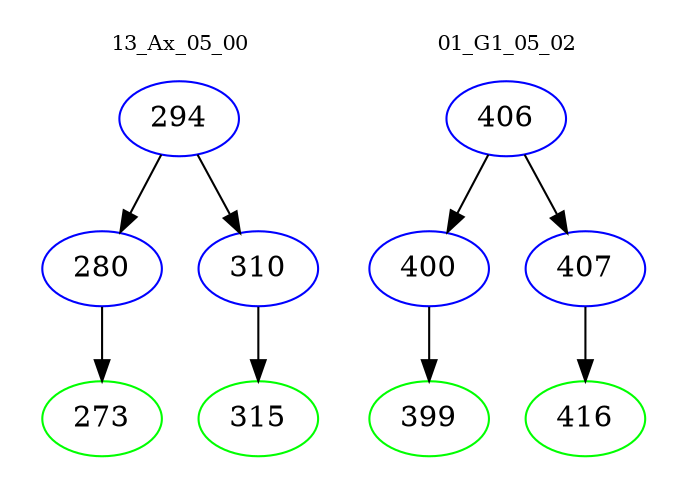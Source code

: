 digraph{
subgraph cluster_0 {
color = white
label = "13_Ax_05_00";
fontsize=10;
T0_294 [label="294", color="blue"]
T0_294 -> T0_280 [color="black"]
T0_280 [label="280", color="blue"]
T0_280 -> T0_273 [color="black"]
T0_273 [label="273", color="green"]
T0_294 -> T0_310 [color="black"]
T0_310 [label="310", color="blue"]
T0_310 -> T0_315 [color="black"]
T0_315 [label="315", color="green"]
}
subgraph cluster_1 {
color = white
label = "01_G1_05_02";
fontsize=10;
T1_406 [label="406", color="blue"]
T1_406 -> T1_400 [color="black"]
T1_400 [label="400", color="blue"]
T1_400 -> T1_399 [color="black"]
T1_399 [label="399", color="green"]
T1_406 -> T1_407 [color="black"]
T1_407 [label="407", color="blue"]
T1_407 -> T1_416 [color="black"]
T1_416 [label="416", color="green"]
}
}
